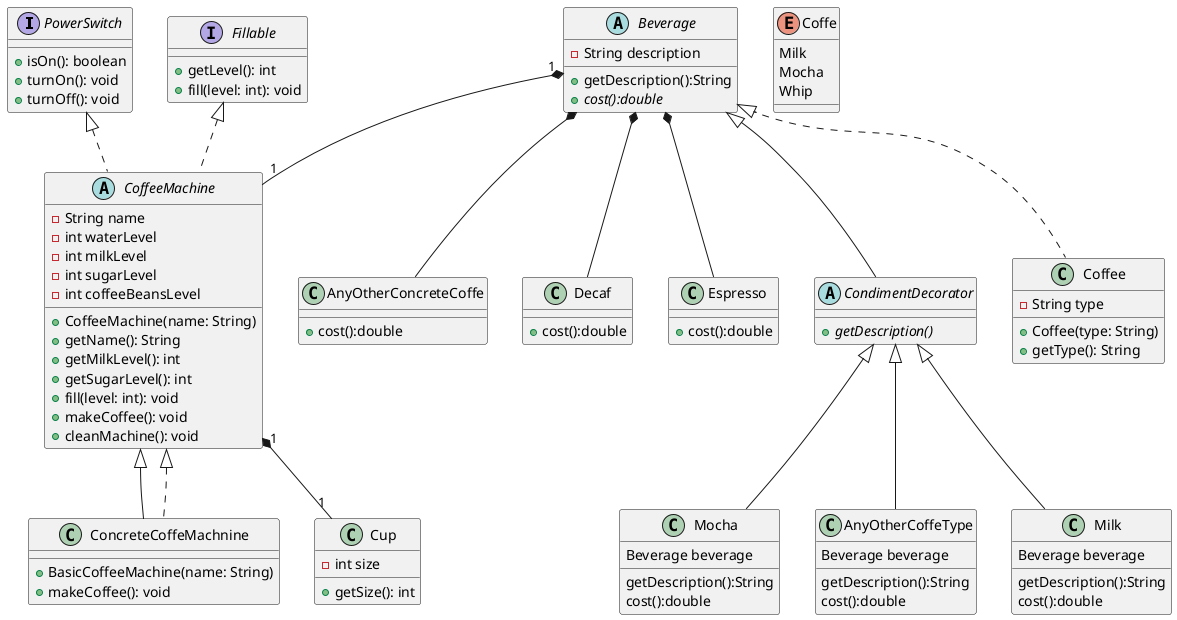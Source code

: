 @startuml

interface PowerSwitch {
  + isOn(): boolean
  + turnOn(): void
  + turnOff(): void
}

interface Fillable {
  + getLevel(): int
  + fill(level: int): void
}

abstract class CoffeeMachine implements PowerSwitch, Fillable {
  - String name
  - int waterLevel
  - int milkLevel
  -int sugarLevel
  - int coffeeBeansLevel
  + CoffeeMachine(name: String)
  + getName(): String
  + getMilkLevel(): int
  + getSugarLevel(): int
  + fill(level: int): void
  + makeCoffee(): void
  + cleanMachine(): void
}

class ConcreteCoffeMachnine extends CoffeeMachine {
  + BasicCoffeeMachine(name: String)
  + makeCoffee(): void
}

abstract class Beverage{
    -String description
    + getDescription():String
    +{abstract} cost():double
}
class AnyOtherConcreteCoffe{
    + cost():double
}
class Decaf{
    + cost():double
}
class Espresso{
    + cost():double

}

abstract class CondimentDecorator extends Beverage {
    +{abstract} getDescription()
}
class Mocha extends CondimentDecorator{
    Beverage beverage
    getDescription():String
    cost():double
}
class AnyOtherCoffeType extends CondimentDecorator{
    Beverage beverage
    getDescription():String
    cost():double
}
class Milk extends CondimentDecorator{
    Beverage beverage
    getDescription():String
    cost():double
}
enum Coffe {
Milk
Mocha
Whip
}
Beverage  *--  Espresso
Beverage  *--  Decaf
Beverage  *--  AnyOtherConcreteCoffe

class Coffee implements Beverage {
  - String type
  + Coffee(type: String)
  + getType(): String
}

class Cup {
  - int size
  + getSize(): int
}

CoffeeMachine <|.. ConcreteCoffeMachnine
Beverage  "1" *-- "1" CoffeeMachine
CoffeeMachine "1" *-- "1" Cup

@enduml
